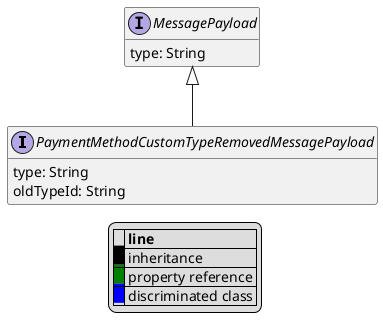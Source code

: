 @startuml

hide empty fields
hide empty methods
legend
|= |= line |
|<back:black>   </back>| inheritance |
|<back:green>   </back>| property reference |
|<back:blue>   </back>| discriminated class |
endlegend
interface PaymentMethodCustomTypeRemovedMessagePayload [[PaymentMethodCustomTypeRemovedMessagePayload.svg]] extends MessagePayload {
    type: String
    oldTypeId: String
}
interface MessagePayload [[MessagePayload.svg]]  {
    type: String
}





@enduml

